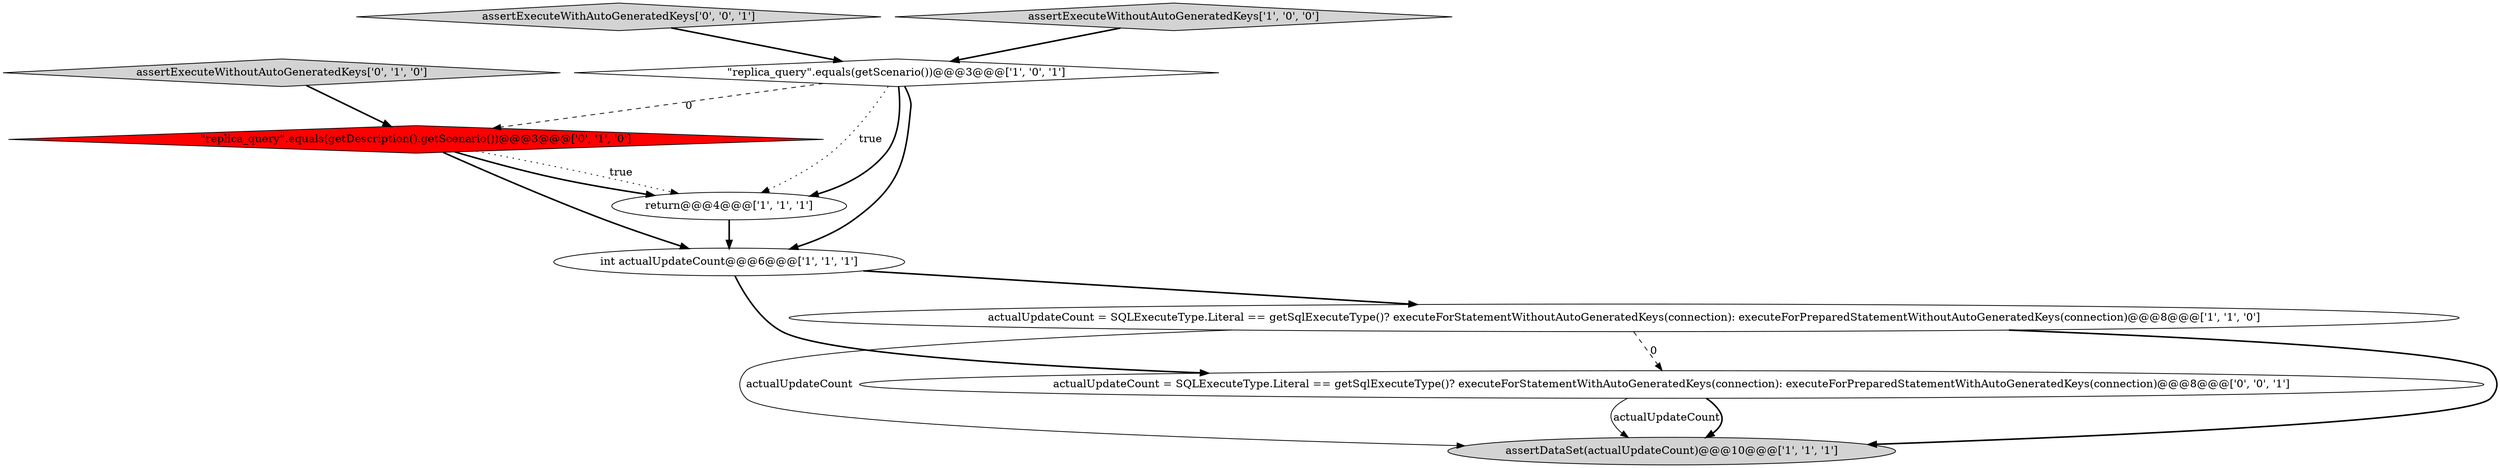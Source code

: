 digraph {
9 [style = filled, label = "assertExecuteWithAutoGeneratedKeys['0', '0', '1']", fillcolor = lightgray, shape = diamond image = "AAA0AAABBB3BBB"];
3 [style = filled, label = "assertExecuteWithoutAutoGeneratedKeys['1', '0', '0']", fillcolor = lightgray, shape = diamond image = "AAA0AAABBB1BBB"];
1 [style = filled, label = "\"replica_query\".equals(getScenario())@@@3@@@['1', '0', '1']", fillcolor = white, shape = diamond image = "AAA0AAABBB1BBB"];
7 [style = filled, label = "assertExecuteWithoutAutoGeneratedKeys['0', '1', '0']", fillcolor = lightgray, shape = diamond image = "AAA0AAABBB2BBB"];
6 [style = filled, label = "\"replica_query\".equals(getDescription().getScenario())@@@3@@@['0', '1', '0']", fillcolor = red, shape = diamond image = "AAA1AAABBB2BBB"];
5 [style = filled, label = "assertDataSet(actualUpdateCount)@@@10@@@['1', '1', '1']", fillcolor = lightgray, shape = ellipse image = "AAA0AAABBB1BBB"];
8 [style = filled, label = "actualUpdateCount = SQLExecuteType.Literal == getSqlExecuteType()? executeForStatementWithAutoGeneratedKeys(connection): executeForPreparedStatementWithAutoGeneratedKeys(connection)@@@8@@@['0', '0', '1']", fillcolor = white, shape = ellipse image = "AAA0AAABBB3BBB"];
4 [style = filled, label = "actualUpdateCount = SQLExecuteType.Literal == getSqlExecuteType()? executeForStatementWithoutAutoGeneratedKeys(connection): executeForPreparedStatementWithoutAutoGeneratedKeys(connection)@@@8@@@['1', '1', '0']", fillcolor = white, shape = ellipse image = "AAA0AAABBB1BBB"];
0 [style = filled, label = "return@@@4@@@['1', '1', '1']", fillcolor = white, shape = ellipse image = "AAA0AAABBB1BBB"];
2 [style = filled, label = "int actualUpdateCount@@@6@@@['1', '1', '1']", fillcolor = white, shape = ellipse image = "AAA0AAABBB1BBB"];
8->5 [style = solid, label="actualUpdateCount"];
4->5 [style = solid, label="actualUpdateCount"];
1->2 [style = bold, label=""];
1->0 [style = dotted, label="true"];
6->0 [style = dotted, label="true"];
1->0 [style = bold, label=""];
6->0 [style = bold, label=""];
4->8 [style = dashed, label="0"];
8->5 [style = bold, label=""];
3->1 [style = bold, label=""];
9->1 [style = bold, label=""];
2->4 [style = bold, label=""];
4->5 [style = bold, label=""];
1->6 [style = dashed, label="0"];
7->6 [style = bold, label=""];
2->8 [style = bold, label=""];
0->2 [style = bold, label=""];
6->2 [style = bold, label=""];
}
